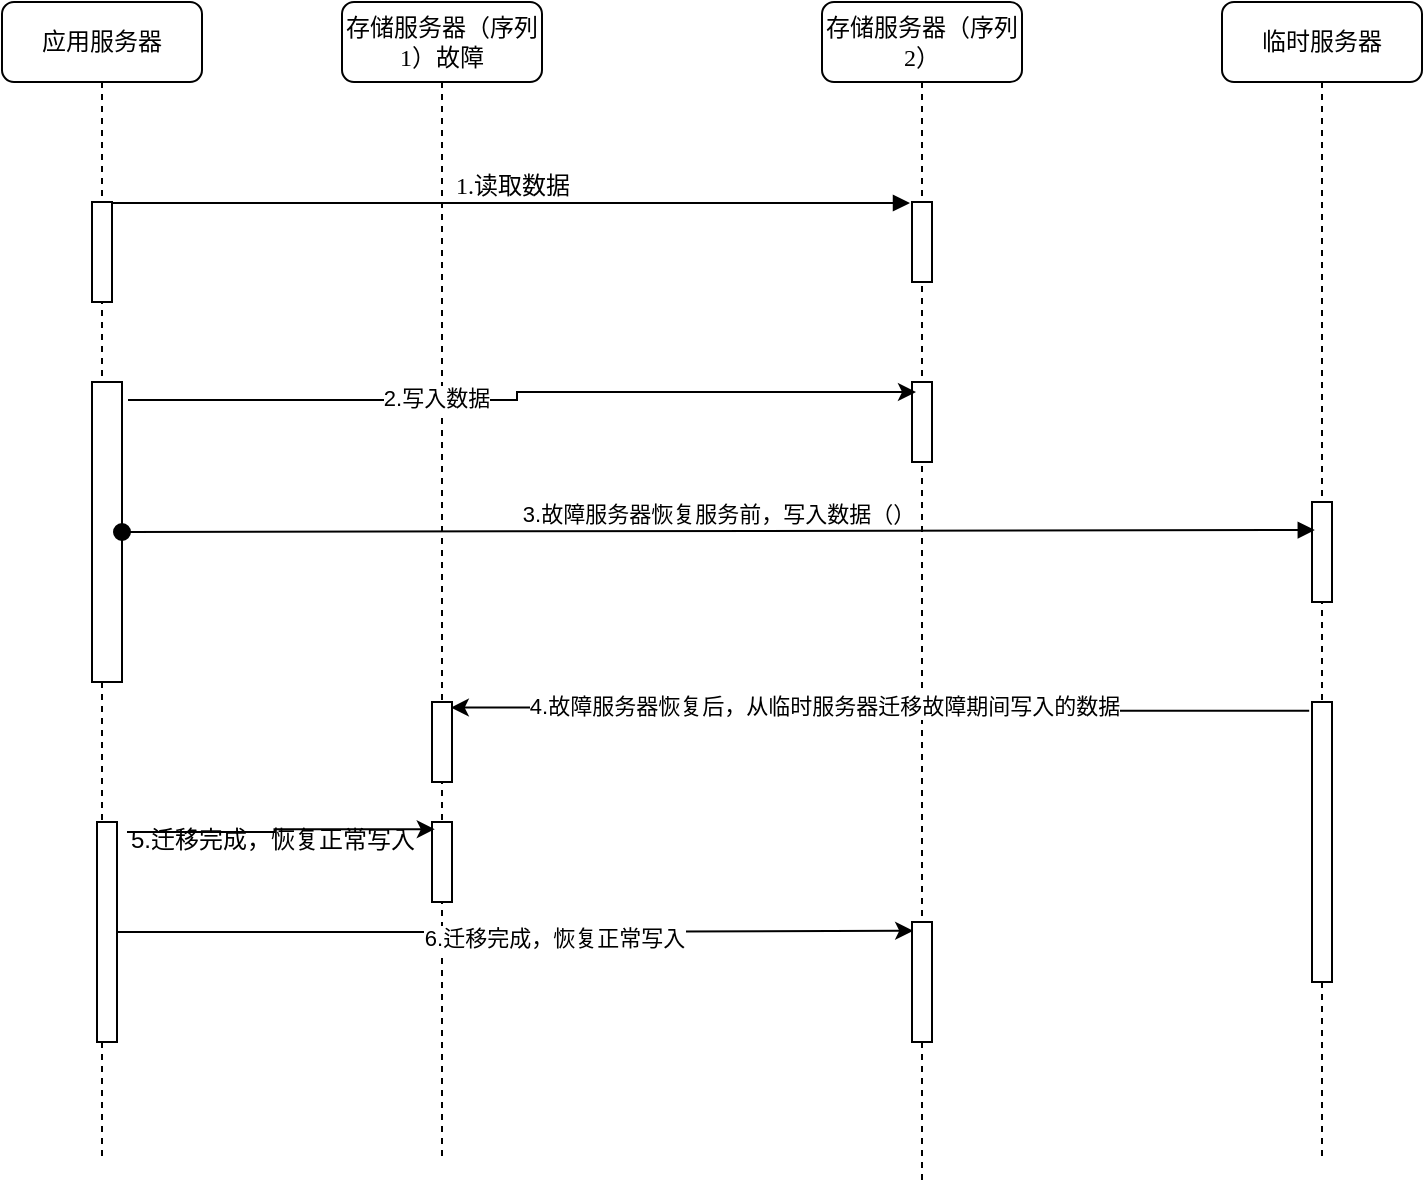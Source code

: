 <mxfile version="13.3.9" type="device"><diagram name="Page-1" id="13e1069c-82ec-6db2-03f1-153e76fe0fe0"><mxGraphModel dx="1256" dy="701" grid="1" gridSize="10" guides="1" tooltips="1" connect="1" arrows="1" fold="1" page="1" pageScale="1" pageWidth="1100" pageHeight="850" background="#ffffff" math="0" shadow="0"><root><mxCell id="0"/><mxCell id="1" parent="0"/><mxCell id="7baba1c4bc27f4b0-2" value="存储服务器（序列1）故障" style="shape=umlLifeline;perimeter=lifelinePerimeter;whiteSpace=wrap;html=1;container=1;collapsible=0;recursiveResize=0;outlineConnect=0;rounded=1;shadow=0;comic=0;labelBackgroundColor=none;strokeWidth=1;fontFamily=Verdana;fontSize=12;align=center;" parent="1" vertex="1"><mxGeometry x="270" y="80" width="100" height="580" as="geometry"/></mxCell><mxCell id="7baba1c4bc27f4b0-10" value="" style="html=1;points=[];perimeter=orthogonalPerimeter;rounded=0;shadow=0;comic=0;labelBackgroundColor=none;strokeWidth=1;fontFamily=Verdana;fontSize=12;align=center;" parent="7baba1c4bc27f4b0-2" vertex="1"><mxGeometry x="45" y="350" width="10" height="40" as="geometry"/></mxCell><mxCell id="vgi6s7CHWeTnfj47kX53-17" value="" style="html=1;points=[];perimeter=orthogonalPerimeter;" vertex="1" parent="7baba1c4bc27f4b0-2"><mxGeometry x="45" y="410" width="10" height="40" as="geometry"/></mxCell><mxCell id="7baba1c4bc27f4b0-3" value="存储服务器（序列2）" style="shape=umlLifeline;perimeter=lifelinePerimeter;whiteSpace=wrap;html=1;container=1;collapsible=0;recursiveResize=0;outlineConnect=0;rounded=1;shadow=0;comic=0;labelBackgroundColor=none;strokeWidth=1;fontFamily=Verdana;fontSize=12;align=center;" parent="1" vertex="1"><mxGeometry x="510" y="80" width="100" height="590" as="geometry"/></mxCell><mxCell id="7baba1c4bc27f4b0-13" value="" style="html=1;points=[];perimeter=orthogonalPerimeter;rounded=0;shadow=0;comic=0;labelBackgroundColor=none;strokeWidth=1;fontFamily=Verdana;fontSize=12;align=center;" parent="7baba1c4bc27f4b0-3" vertex="1"><mxGeometry x="45" y="100" width="10" height="40" as="geometry"/></mxCell><mxCell id="vgi6s7CHWeTnfj47kX53-4" value="" style="html=1;points=[];perimeter=orthogonalPerimeter;rounded=0;shadow=0;comic=0;labelBackgroundColor=none;strokeWidth=1;fontFamily=Verdana;fontSize=12;align=center;" vertex="1" parent="7baba1c4bc27f4b0-3"><mxGeometry x="45" y="190" width="10" height="40" as="geometry"/></mxCell><mxCell id="vgi6s7CHWeTnfj47kX53-20" value="" style="html=1;points=[];perimeter=orthogonalPerimeter;" vertex="1" parent="7baba1c4bc27f4b0-3"><mxGeometry x="45" y="460" width="10" height="60" as="geometry"/></mxCell><mxCell id="7baba1c4bc27f4b0-4" value="临时服务器" style="shape=umlLifeline;perimeter=lifelinePerimeter;whiteSpace=wrap;html=1;container=1;collapsible=0;recursiveResize=0;outlineConnect=0;rounded=1;shadow=0;comic=0;labelBackgroundColor=none;strokeWidth=1;fontFamily=Verdana;fontSize=12;align=center;" parent="1" vertex="1"><mxGeometry x="710" y="80" width="100" height="580" as="geometry"/></mxCell><mxCell id="vgi6s7CHWeTnfj47kX53-13" value="" style="html=1;points=[];perimeter=orthogonalPerimeter;" vertex="1" parent="7baba1c4bc27f4b0-4"><mxGeometry x="45" y="250" width="10" height="50" as="geometry"/></mxCell><mxCell id="7baba1c4bc27f4b0-22" value="" style="html=1;points=[];perimeter=orthogonalPerimeter;rounded=0;shadow=0;comic=0;labelBackgroundColor=none;strokeWidth=1;fontFamily=Verdana;fontSize=12;align=center;" parent="7baba1c4bc27f4b0-4" vertex="1"><mxGeometry x="45" y="350" width="10" height="140" as="geometry"/></mxCell><mxCell id="7baba1c4bc27f4b0-8" value="应用服务器" style="shape=umlLifeline;perimeter=lifelinePerimeter;whiteSpace=wrap;html=1;container=1;collapsible=0;recursiveResize=0;outlineConnect=0;rounded=1;shadow=0;comic=0;labelBackgroundColor=none;strokeWidth=1;fontFamily=Verdana;fontSize=12;align=center;" parent="1" vertex="1"><mxGeometry x="100" y="80" width="100" height="580" as="geometry"/></mxCell><mxCell id="7baba1c4bc27f4b0-9" value="" style="html=1;points=[];perimeter=orthogonalPerimeter;rounded=0;shadow=0;comic=0;labelBackgroundColor=none;strokeWidth=1;fontFamily=Verdana;fontSize=12;align=center;" parent="7baba1c4bc27f4b0-8" vertex="1"><mxGeometry x="45" y="100" width="10" height="50" as="geometry"/></mxCell><mxCell id="vgi6s7CHWeTnfj47kX53-1" value="" style="html=1;points=[];perimeter=orthogonalPerimeter;rounded=0;shadow=0;comic=0;labelBackgroundColor=none;strokeWidth=1;fontFamily=Verdana;fontSize=12;align=center;" vertex="1" parent="7baba1c4bc27f4b0-8"><mxGeometry x="45" y="190" width="15" height="150" as="geometry"/></mxCell><mxCell id="vgi6s7CHWeTnfj47kX53-19" value="" style="html=1;points=[];perimeter=orthogonalPerimeter;" vertex="1" parent="7baba1c4bc27f4b0-8"><mxGeometry x="47.5" y="410" width="10" height="110" as="geometry"/></mxCell><mxCell id="vgi6s7CHWeTnfj47kX53-15" style="edgeStyle=orthogonalEdgeStyle;rounded=0;orthogonalLoop=1;jettySize=auto;html=1;entryX=0.94;entryY=0.07;entryDx=0;entryDy=0;entryPerimeter=0;exitX=-0.14;exitY=0.031;exitDx=0;exitDy=0;exitPerimeter=0;" edge="1" parent="1" source="7baba1c4bc27f4b0-22" target="7baba1c4bc27f4b0-10"><mxGeometry relative="1" as="geometry"/></mxCell><mxCell id="vgi6s7CHWeTnfj47kX53-16" value="4.故障服务器恢复后，从临时服务器迁移故障期间写入的数据" style="edgeLabel;html=1;align=center;verticalAlign=middle;resizable=0;points=[];" vertex="1" connectable="0" parent="vgi6s7CHWeTnfj47kX53-15"><mxGeometry x="0.136" y="-1" relative="1" as="geometry"><mxPoint as="offset"/></mxGeometry></mxCell><mxCell id="7baba1c4bc27f4b0-11" value="1.读取数据" style="html=1;verticalAlign=bottom;endArrow=block;entryX=-0.1;entryY=0.015;labelBackgroundColor=none;fontFamily=Verdana;fontSize=12;edgeStyle=elbowEdgeStyle;elbow=vertical;entryDx=0;entryDy=0;entryPerimeter=0;" parent="1" source="7baba1c4bc27f4b0-9" target="7baba1c4bc27f4b0-13" edge="1"><mxGeometry relative="1" as="geometry"><mxPoint x="220" y="190" as="sourcePoint"/></mxGeometry></mxCell><mxCell id="vgi6s7CHWeTnfj47kX53-5" style="edgeStyle=orthogonalEdgeStyle;rounded=0;orthogonalLoop=1;jettySize=auto;html=1;entryX=0.2;entryY=0.125;entryDx=0;entryDy=0;entryPerimeter=0;exitX=1.2;exitY=0.06;exitDx=0;exitDy=0;exitPerimeter=0;" edge="1" parent="1" source="vgi6s7CHWeTnfj47kX53-1" target="vgi6s7CHWeTnfj47kX53-4"><mxGeometry relative="1" as="geometry"/></mxCell><mxCell id="vgi6s7CHWeTnfj47kX53-6" value="2.写入数据" style="edgeLabel;html=1;align=center;verticalAlign=middle;resizable=0;points=[];" vertex="1" connectable="0" parent="vgi6s7CHWeTnfj47kX53-5"><mxGeometry x="-0.226" y="1" relative="1" as="geometry"><mxPoint as="offset"/></mxGeometry></mxCell><mxCell id="vgi6s7CHWeTnfj47kX53-12" value="3.故障服务器恢复服务前，写入数据（）" style="html=1;verticalAlign=bottom;startArrow=oval;startFill=1;endArrow=block;startSize=8;exitX=1;exitY=0.5;exitDx=0;exitDy=0;exitPerimeter=0;entryX=0.14;entryY=0.28;entryDx=0;entryDy=0;entryPerimeter=0;" edge="1" parent="1" source="vgi6s7CHWeTnfj47kX53-1" target="vgi6s7CHWeTnfj47kX53-13"><mxGeometry width="60" relative="1" as="geometry"><mxPoint x="530" y="390" as="sourcePoint"/><mxPoint x="560" y="345" as="targetPoint"/></mxGeometry></mxCell><mxCell id="vgi6s7CHWeTnfj47kX53-21" style="edgeStyle=orthogonalEdgeStyle;rounded=0;orthogonalLoop=1;jettySize=auto;html=1;entryX=0.14;entryY=0.09;entryDx=0;entryDy=0;entryPerimeter=0;exitX=1.5;exitY=0.045;exitDx=0;exitDy=0;exitPerimeter=0;" edge="1" parent="1" source="vgi6s7CHWeTnfj47kX53-19" target="vgi6s7CHWeTnfj47kX53-17"><mxGeometry relative="1" as="geometry"/></mxCell><mxCell id="vgi6s7CHWeTnfj47kX53-22" style="edgeStyle=orthogonalEdgeStyle;rounded=0;orthogonalLoop=1;jettySize=auto;html=1;entryX=0.06;entryY=0.073;entryDx=0;entryDy=0;entryPerimeter=0;" edge="1" parent="1" source="vgi6s7CHWeTnfj47kX53-19" target="vgi6s7CHWeTnfj47kX53-20"><mxGeometry relative="1" as="geometry"/></mxCell><mxCell id="vgi6s7CHWeTnfj47kX53-25" value="6.迁移完成，恢复正常写入" style="edgeLabel;html=1;align=center;verticalAlign=middle;resizable=0;points=[];" vertex="1" connectable="0" parent="vgi6s7CHWeTnfj47kX53-22"><mxGeometry x="0.095" y="-3" relative="1" as="geometry"><mxPoint as="offset"/></mxGeometry></mxCell><mxCell id="vgi6s7CHWeTnfj47kX53-24" value="5.迁移完成，恢复正常写入" style="text;html=1;align=center;verticalAlign=middle;resizable=0;points=[];autosize=1;" vertex="1" parent="1"><mxGeometry x="155" y="489" width="160" height="20" as="geometry"/></mxCell></root></mxGraphModel></diagram></mxfile>